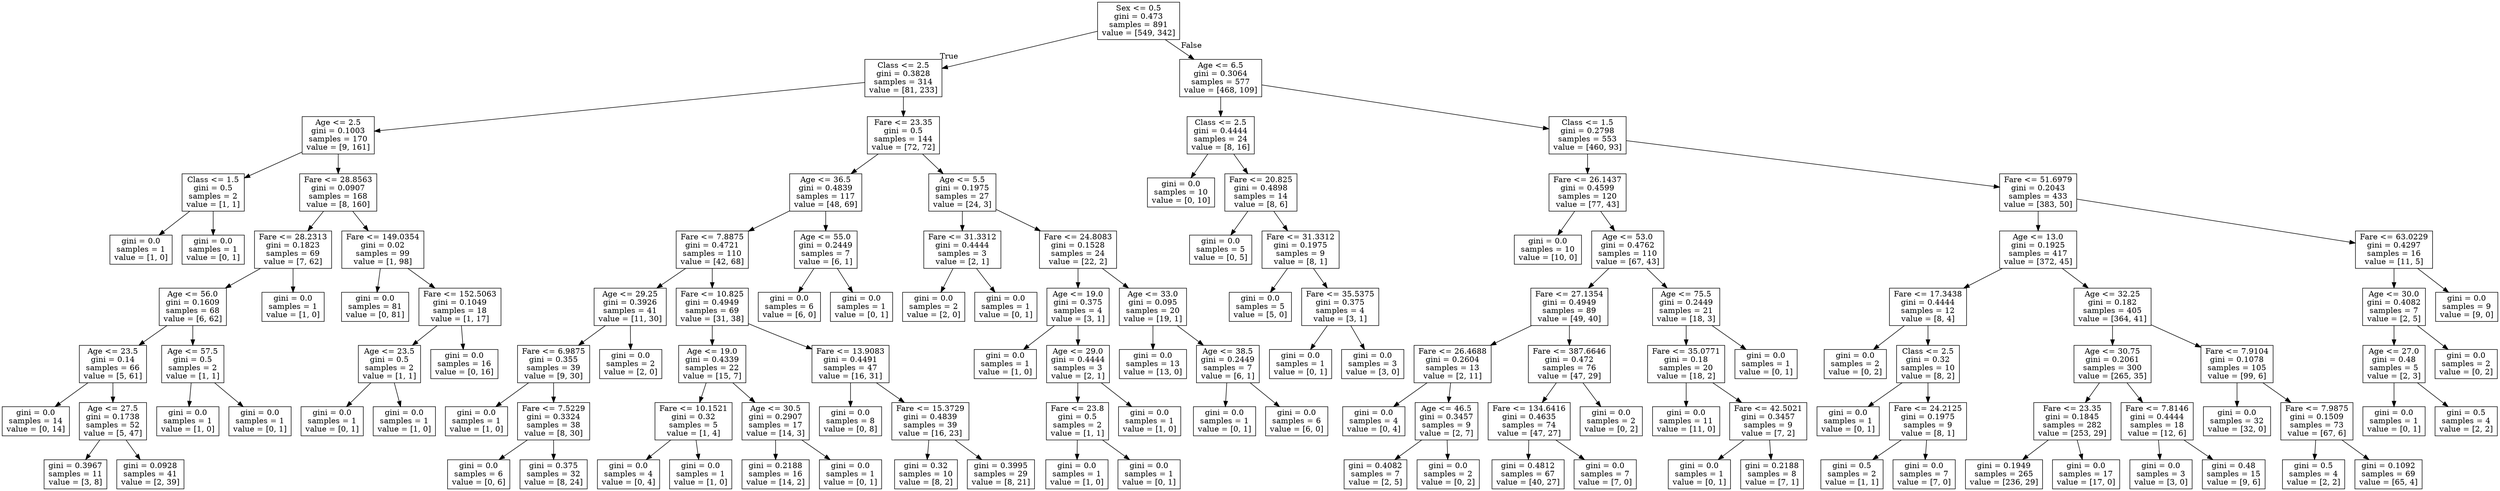 digraph Tree {
node [shape=box] ;
0 [label="Sex <= 0.5\ngini = 0.473\nsamples = 891\nvalue = [549, 342]"] ;
1 [label="Class <= 2.5\ngini = 0.3828\nsamples = 314\nvalue = [81, 233]"] ;
0 -> 1 [labeldistance=2.5, labelangle=45, headlabel="True"] ;
2 [label="Age <= 2.5\ngini = 0.1003\nsamples = 170\nvalue = [9, 161]"] ;
1 -> 2 ;
3 [label="Class <= 1.5\ngini = 0.5\nsamples = 2\nvalue = [1, 1]"] ;
2 -> 3 ;
4 [label="gini = 0.0\nsamples = 1\nvalue = [1, 0]"] ;
3 -> 4 ;
5 [label="gini = 0.0\nsamples = 1\nvalue = [0, 1]"] ;
3 -> 5 ;
6 [label="Fare <= 28.8563\ngini = 0.0907\nsamples = 168\nvalue = [8, 160]"] ;
2 -> 6 ;
7 [label="Fare <= 28.2313\ngini = 0.1823\nsamples = 69\nvalue = [7, 62]"] ;
6 -> 7 ;
8 [label="Age <= 56.0\ngini = 0.1609\nsamples = 68\nvalue = [6, 62]"] ;
7 -> 8 ;
9 [label="Age <= 23.5\ngini = 0.14\nsamples = 66\nvalue = [5, 61]"] ;
8 -> 9 ;
10 [label="gini = 0.0\nsamples = 14\nvalue = [0, 14]"] ;
9 -> 10 ;
11 [label="Age <= 27.5\ngini = 0.1738\nsamples = 52\nvalue = [5, 47]"] ;
9 -> 11 ;
12 [label="gini = 0.3967\nsamples = 11\nvalue = [3, 8]"] ;
11 -> 12 ;
13 [label="gini = 0.0928\nsamples = 41\nvalue = [2, 39]"] ;
11 -> 13 ;
14 [label="Age <= 57.5\ngini = 0.5\nsamples = 2\nvalue = [1, 1]"] ;
8 -> 14 ;
15 [label="gini = 0.0\nsamples = 1\nvalue = [1, 0]"] ;
14 -> 15 ;
16 [label="gini = 0.0\nsamples = 1\nvalue = [0, 1]"] ;
14 -> 16 ;
17 [label="gini = 0.0\nsamples = 1\nvalue = [1, 0]"] ;
7 -> 17 ;
18 [label="Fare <= 149.0354\ngini = 0.02\nsamples = 99\nvalue = [1, 98]"] ;
6 -> 18 ;
19 [label="gini = 0.0\nsamples = 81\nvalue = [0, 81]"] ;
18 -> 19 ;
20 [label="Fare <= 152.5063\ngini = 0.1049\nsamples = 18\nvalue = [1, 17]"] ;
18 -> 20 ;
21 [label="Age <= 23.5\ngini = 0.5\nsamples = 2\nvalue = [1, 1]"] ;
20 -> 21 ;
22 [label="gini = 0.0\nsamples = 1\nvalue = [0, 1]"] ;
21 -> 22 ;
23 [label="gini = 0.0\nsamples = 1\nvalue = [1, 0]"] ;
21 -> 23 ;
24 [label="gini = 0.0\nsamples = 16\nvalue = [0, 16]"] ;
20 -> 24 ;
25 [label="Fare <= 23.35\ngini = 0.5\nsamples = 144\nvalue = [72, 72]"] ;
1 -> 25 ;
26 [label="Age <= 36.5\ngini = 0.4839\nsamples = 117\nvalue = [48, 69]"] ;
25 -> 26 ;
27 [label="Fare <= 7.8875\ngini = 0.4721\nsamples = 110\nvalue = [42, 68]"] ;
26 -> 27 ;
28 [label="Age <= 29.25\ngini = 0.3926\nsamples = 41\nvalue = [11, 30]"] ;
27 -> 28 ;
29 [label="Fare <= 6.9875\ngini = 0.355\nsamples = 39\nvalue = [9, 30]"] ;
28 -> 29 ;
30 [label="gini = 0.0\nsamples = 1\nvalue = [1, 0]"] ;
29 -> 30 ;
31 [label="Fare <= 7.5229\ngini = 0.3324\nsamples = 38\nvalue = [8, 30]"] ;
29 -> 31 ;
32 [label="gini = 0.0\nsamples = 6\nvalue = [0, 6]"] ;
31 -> 32 ;
33 [label="gini = 0.375\nsamples = 32\nvalue = [8, 24]"] ;
31 -> 33 ;
34 [label="gini = 0.0\nsamples = 2\nvalue = [2, 0]"] ;
28 -> 34 ;
35 [label="Fare <= 10.825\ngini = 0.4949\nsamples = 69\nvalue = [31, 38]"] ;
27 -> 35 ;
36 [label="Age <= 19.0\ngini = 0.4339\nsamples = 22\nvalue = [15, 7]"] ;
35 -> 36 ;
37 [label="Fare <= 10.1521\ngini = 0.32\nsamples = 5\nvalue = [1, 4]"] ;
36 -> 37 ;
38 [label="gini = 0.0\nsamples = 4\nvalue = [0, 4]"] ;
37 -> 38 ;
39 [label="gini = 0.0\nsamples = 1\nvalue = [1, 0]"] ;
37 -> 39 ;
40 [label="Age <= 30.5\ngini = 0.2907\nsamples = 17\nvalue = [14, 3]"] ;
36 -> 40 ;
41 [label="gini = 0.2188\nsamples = 16\nvalue = [14, 2]"] ;
40 -> 41 ;
42 [label="gini = 0.0\nsamples = 1\nvalue = [0, 1]"] ;
40 -> 42 ;
43 [label="Fare <= 13.9083\ngini = 0.4491\nsamples = 47\nvalue = [16, 31]"] ;
35 -> 43 ;
44 [label="gini = 0.0\nsamples = 8\nvalue = [0, 8]"] ;
43 -> 44 ;
45 [label="Fare <= 15.3729\ngini = 0.4839\nsamples = 39\nvalue = [16, 23]"] ;
43 -> 45 ;
46 [label="gini = 0.32\nsamples = 10\nvalue = [8, 2]"] ;
45 -> 46 ;
47 [label="gini = 0.3995\nsamples = 29\nvalue = [8, 21]"] ;
45 -> 47 ;
48 [label="Age <= 55.0\ngini = 0.2449\nsamples = 7\nvalue = [6, 1]"] ;
26 -> 48 ;
49 [label="gini = 0.0\nsamples = 6\nvalue = [6, 0]"] ;
48 -> 49 ;
50 [label="gini = 0.0\nsamples = 1\nvalue = [0, 1]"] ;
48 -> 50 ;
51 [label="Age <= 5.5\ngini = 0.1975\nsamples = 27\nvalue = [24, 3]"] ;
25 -> 51 ;
52 [label="Fare <= 31.3312\ngini = 0.4444\nsamples = 3\nvalue = [2, 1]"] ;
51 -> 52 ;
53 [label="gini = 0.0\nsamples = 2\nvalue = [2, 0]"] ;
52 -> 53 ;
54 [label="gini = 0.0\nsamples = 1\nvalue = [0, 1]"] ;
52 -> 54 ;
55 [label="Fare <= 24.8083\ngini = 0.1528\nsamples = 24\nvalue = [22, 2]"] ;
51 -> 55 ;
56 [label="Age <= 19.0\ngini = 0.375\nsamples = 4\nvalue = [3, 1]"] ;
55 -> 56 ;
57 [label="gini = 0.0\nsamples = 1\nvalue = [1, 0]"] ;
56 -> 57 ;
58 [label="Age <= 29.0\ngini = 0.4444\nsamples = 3\nvalue = [2, 1]"] ;
56 -> 58 ;
59 [label="Fare <= 23.8\ngini = 0.5\nsamples = 2\nvalue = [1, 1]"] ;
58 -> 59 ;
60 [label="gini = 0.0\nsamples = 1\nvalue = [1, 0]"] ;
59 -> 60 ;
61 [label="gini = 0.0\nsamples = 1\nvalue = [0, 1]"] ;
59 -> 61 ;
62 [label="gini = 0.0\nsamples = 1\nvalue = [1, 0]"] ;
58 -> 62 ;
63 [label="Age <= 33.0\ngini = 0.095\nsamples = 20\nvalue = [19, 1]"] ;
55 -> 63 ;
64 [label="gini = 0.0\nsamples = 13\nvalue = [13, 0]"] ;
63 -> 64 ;
65 [label="Age <= 38.5\ngini = 0.2449\nsamples = 7\nvalue = [6, 1]"] ;
63 -> 65 ;
66 [label="gini = 0.0\nsamples = 1\nvalue = [0, 1]"] ;
65 -> 66 ;
67 [label="gini = 0.0\nsamples = 6\nvalue = [6, 0]"] ;
65 -> 67 ;
68 [label="Age <= 6.5\ngini = 0.3064\nsamples = 577\nvalue = [468, 109]"] ;
0 -> 68 [labeldistance=2.5, labelangle=-45, headlabel="False"] ;
69 [label="Class <= 2.5\ngini = 0.4444\nsamples = 24\nvalue = [8, 16]"] ;
68 -> 69 ;
70 [label="gini = 0.0\nsamples = 10\nvalue = [0, 10]"] ;
69 -> 70 ;
71 [label="Fare <= 20.825\ngini = 0.4898\nsamples = 14\nvalue = [8, 6]"] ;
69 -> 71 ;
72 [label="gini = 0.0\nsamples = 5\nvalue = [0, 5]"] ;
71 -> 72 ;
73 [label="Fare <= 31.3312\ngini = 0.1975\nsamples = 9\nvalue = [8, 1]"] ;
71 -> 73 ;
74 [label="gini = 0.0\nsamples = 5\nvalue = [5, 0]"] ;
73 -> 74 ;
75 [label="Fare <= 35.5375\ngini = 0.375\nsamples = 4\nvalue = [3, 1]"] ;
73 -> 75 ;
76 [label="gini = 0.0\nsamples = 1\nvalue = [0, 1]"] ;
75 -> 76 ;
77 [label="gini = 0.0\nsamples = 3\nvalue = [3, 0]"] ;
75 -> 77 ;
78 [label="Class <= 1.5\ngini = 0.2798\nsamples = 553\nvalue = [460, 93]"] ;
68 -> 78 ;
79 [label="Fare <= 26.1437\ngini = 0.4599\nsamples = 120\nvalue = [77, 43]"] ;
78 -> 79 ;
80 [label="gini = 0.0\nsamples = 10\nvalue = [10, 0]"] ;
79 -> 80 ;
81 [label="Age <= 53.0\ngini = 0.4762\nsamples = 110\nvalue = [67, 43]"] ;
79 -> 81 ;
82 [label="Fare <= 27.1354\ngini = 0.4949\nsamples = 89\nvalue = [49, 40]"] ;
81 -> 82 ;
83 [label="Fare <= 26.4688\ngini = 0.2604\nsamples = 13\nvalue = [2, 11]"] ;
82 -> 83 ;
84 [label="gini = 0.0\nsamples = 4\nvalue = [0, 4]"] ;
83 -> 84 ;
85 [label="Age <= 46.5\ngini = 0.3457\nsamples = 9\nvalue = [2, 7]"] ;
83 -> 85 ;
86 [label="gini = 0.4082\nsamples = 7\nvalue = [2, 5]"] ;
85 -> 86 ;
87 [label="gini = 0.0\nsamples = 2\nvalue = [0, 2]"] ;
85 -> 87 ;
88 [label="Fare <= 387.6646\ngini = 0.472\nsamples = 76\nvalue = [47, 29]"] ;
82 -> 88 ;
89 [label="Fare <= 134.6416\ngini = 0.4635\nsamples = 74\nvalue = [47, 27]"] ;
88 -> 89 ;
90 [label="gini = 0.4812\nsamples = 67\nvalue = [40, 27]"] ;
89 -> 90 ;
91 [label="gini = 0.0\nsamples = 7\nvalue = [7, 0]"] ;
89 -> 91 ;
92 [label="gini = 0.0\nsamples = 2\nvalue = [0, 2]"] ;
88 -> 92 ;
93 [label="Age <= 75.5\ngini = 0.2449\nsamples = 21\nvalue = [18, 3]"] ;
81 -> 93 ;
94 [label="Fare <= 35.0771\ngini = 0.18\nsamples = 20\nvalue = [18, 2]"] ;
93 -> 94 ;
95 [label="gini = 0.0\nsamples = 11\nvalue = [11, 0]"] ;
94 -> 95 ;
96 [label="Fare <= 42.5021\ngini = 0.3457\nsamples = 9\nvalue = [7, 2]"] ;
94 -> 96 ;
97 [label="gini = 0.0\nsamples = 1\nvalue = [0, 1]"] ;
96 -> 97 ;
98 [label="gini = 0.2188\nsamples = 8\nvalue = [7, 1]"] ;
96 -> 98 ;
99 [label="gini = 0.0\nsamples = 1\nvalue = [0, 1]"] ;
93 -> 99 ;
100 [label="Fare <= 51.6979\ngini = 0.2043\nsamples = 433\nvalue = [383, 50]"] ;
78 -> 100 ;
101 [label="Age <= 13.0\ngini = 0.1925\nsamples = 417\nvalue = [372, 45]"] ;
100 -> 101 ;
102 [label="Fare <= 17.3438\ngini = 0.4444\nsamples = 12\nvalue = [8, 4]"] ;
101 -> 102 ;
103 [label="gini = 0.0\nsamples = 2\nvalue = [0, 2]"] ;
102 -> 103 ;
104 [label="Class <= 2.5\ngini = 0.32\nsamples = 10\nvalue = [8, 2]"] ;
102 -> 104 ;
105 [label="gini = 0.0\nsamples = 1\nvalue = [0, 1]"] ;
104 -> 105 ;
106 [label="Fare <= 24.2125\ngini = 0.1975\nsamples = 9\nvalue = [8, 1]"] ;
104 -> 106 ;
107 [label="gini = 0.5\nsamples = 2\nvalue = [1, 1]"] ;
106 -> 107 ;
108 [label="gini = 0.0\nsamples = 7\nvalue = [7, 0]"] ;
106 -> 108 ;
109 [label="Age <= 32.25\ngini = 0.182\nsamples = 405\nvalue = [364, 41]"] ;
101 -> 109 ;
110 [label="Age <= 30.75\ngini = 0.2061\nsamples = 300\nvalue = [265, 35]"] ;
109 -> 110 ;
111 [label="Fare <= 23.35\ngini = 0.1845\nsamples = 282\nvalue = [253, 29]"] ;
110 -> 111 ;
112 [label="gini = 0.1949\nsamples = 265\nvalue = [236, 29]"] ;
111 -> 112 ;
113 [label="gini = 0.0\nsamples = 17\nvalue = [17, 0]"] ;
111 -> 113 ;
114 [label="Fare <= 7.8146\ngini = 0.4444\nsamples = 18\nvalue = [12, 6]"] ;
110 -> 114 ;
115 [label="gini = 0.0\nsamples = 3\nvalue = [3, 0]"] ;
114 -> 115 ;
116 [label="gini = 0.48\nsamples = 15\nvalue = [9, 6]"] ;
114 -> 116 ;
117 [label="Fare <= 7.9104\ngini = 0.1078\nsamples = 105\nvalue = [99, 6]"] ;
109 -> 117 ;
118 [label="gini = 0.0\nsamples = 32\nvalue = [32, 0]"] ;
117 -> 118 ;
119 [label="Fare <= 7.9875\ngini = 0.1509\nsamples = 73\nvalue = [67, 6]"] ;
117 -> 119 ;
120 [label="gini = 0.5\nsamples = 4\nvalue = [2, 2]"] ;
119 -> 120 ;
121 [label="gini = 0.1092\nsamples = 69\nvalue = [65, 4]"] ;
119 -> 121 ;
122 [label="Fare <= 63.0229\ngini = 0.4297\nsamples = 16\nvalue = [11, 5]"] ;
100 -> 122 ;
123 [label="Age <= 30.0\ngini = 0.4082\nsamples = 7\nvalue = [2, 5]"] ;
122 -> 123 ;
124 [label="Age <= 27.0\ngini = 0.48\nsamples = 5\nvalue = [2, 3]"] ;
123 -> 124 ;
125 [label="gini = 0.0\nsamples = 1\nvalue = [0, 1]"] ;
124 -> 125 ;
126 [label="gini = 0.5\nsamples = 4\nvalue = [2, 2]"] ;
124 -> 126 ;
127 [label="gini = 0.0\nsamples = 2\nvalue = [0, 2]"] ;
123 -> 127 ;
128 [label="gini = 0.0\nsamples = 9\nvalue = [9, 0]"] ;
122 -> 128 ;
}